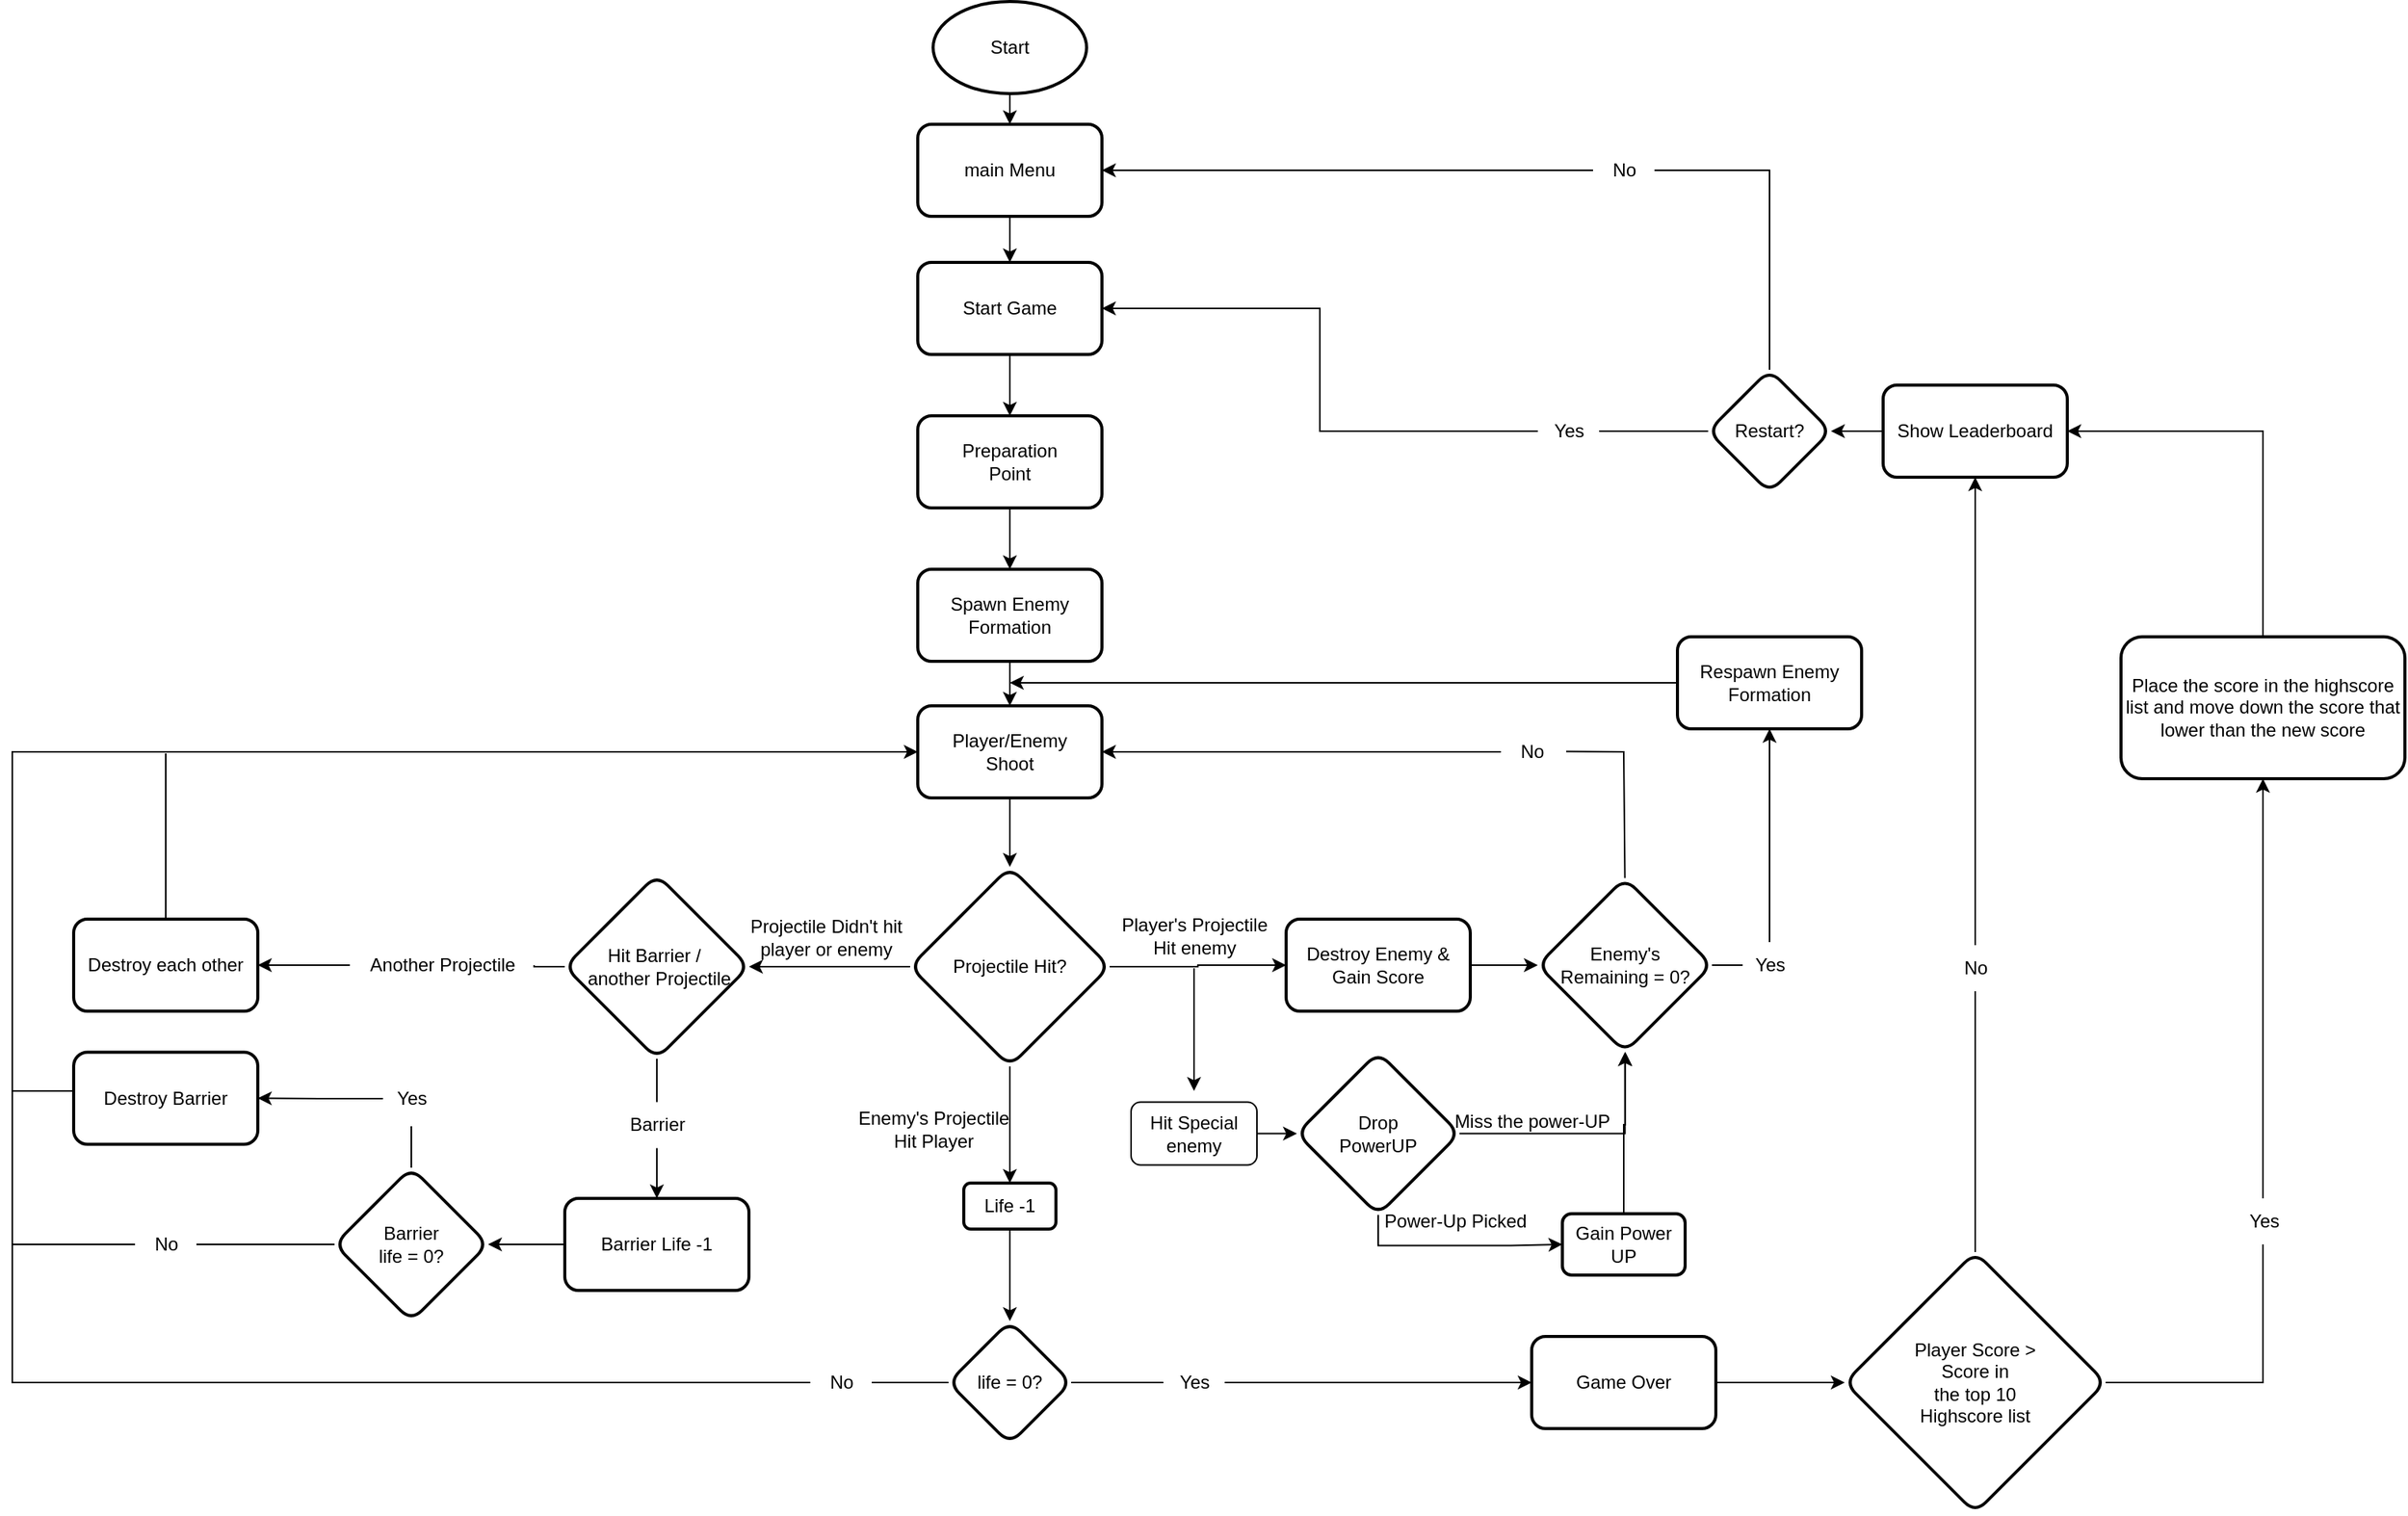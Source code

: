 <mxfile version="20.2.3" type="device"><diagram id="C5RBs43oDa-KdzZeNtuy" name="Page-1"><mxGraphModel dx="1259" dy="1916" grid="1" gridSize="10" guides="1" tooltips="1" connect="1" arrows="1" fold="1" page="1" pageScale="1" pageWidth="827" pageHeight="1169" math="0" shadow="0"><root><mxCell id="WIyWlLk6GJQsqaUBKTNV-0"/><mxCell id="WIyWlLk6GJQsqaUBKTNV-1" parent="WIyWlLk6GJQsqaUBKTNV-0"/><mxCell id="WIyWlLk6GJQsqaUBKTNV-4" value="Yes" style="rounded=0;html=1;jettySize=auto;orthogonalLoop=1;fontSize=11;endArrow=block;endFill=0;endSize=8;strokeWidth=1;shadow=0;labelBackgroundColor=none;edgeStyle=orthogonalEdgeStyle;" parent="WIyWlLk6GJQsqaUBKTNV-1" target="WIyWlLk6GJQsqaUBKTNV-10" edge="1"><mxGeometry y="20" relative="1" as="geometry"><mxPoint as="offset"/><mxPoint x="220" y="250" as="sourcePoint"/></mxGeometry></mxCell><mxCell id="WIyWlLk6GJQsqaUBKTNV-5" value="No" style="edgeStyle=orthogonalEdgeStyle;rounded=0;html=1;jettySize=auto;orthogonalLoop=1;fontSize=11;endArrow=block;endFill=0;endSize=8;strokeWidth=1;shadow=0;labelBackgroundColor=none;" parent="WIyWlLk6GJQsqaUBKTNV-1" target="WIyWlLk6GJQsqaUBKTNV-7" edge="1"><mxGeometry y="10" relative="1" as="geometry"><mxPoint as="offset"/><mxPoint x="270" y="210" as="sourcePoint"/></mxGeometry></mxCell><mxCell id="WIyWlLk6GJQsqaUBKTNV-8" value="No" style="rounded=0;html=1;jettySize=auto;orthogonalLoop=1;fontSize=11;endArrow=block;endFill=0;endSize=8;strokeWidth=1;shadow=0;labelBackgroundColor=none;edgeStyle=orthogonalEdgeStyle;" parent="WIyWlLk6GJQsqaUBKTNV-1" source="WIyWlLk6GJQsqaUBKTNV-10" edge="1"><mxGeometry x="0.333" y="20" relative="1" as="geometry"><mxPoint as="offset"/><mxPoint x="220" y="430" as="targetPoint"/></mxGeometry></mxCell><mxCell id="WIyWlLk6GJQsqaUBKTNV-9" value="Yes" style="edgeStyle=orthogonalEdgeStyle;rounded=0;html=1;jettySize=auto;orthogonalLoop=1;fontSize=11;endArrow=block;endFill=0;endSize=8;strokeWidth=1;shadow=0;labelBackgroundColor=none;" parent="WIyWlLk6GJQsqaUBKTNV-1" source="WIyWlLk6GJQsqaUBKTNV-10" edge="1"><mxGeometry y="10" relative="1" as="geometry"><mxPoint as="offset"/><mxPoint x="320" y="330" as="targetPoint"/></mxGeometry></mxCell><mxCell id="6XY9GC69WKGwOWh9VQ-3-7" value="" style="edgeStyle=orthogonalEdgeStyle;rounded=0;orthogonalLoop=1;jettySize=auto;html=1;" edge="1" parent="WIyWlLk6GJQsqaUBKTNV-1" source="6XY9GC69WKGwOWh9VQ-3-2" target="6XY9GC69WKGwOWh9VQ-3-6"><mxGeometry relative="1" as="geometry"/></mxCell><mxCell id="6XY9GC69WKGwOWh9VQ-3-2" value="Start" style="strokeWidth=2;html=1;shape=mxgraph.flowchart.start_1;whiteSpace=wrap;" vertex="1" parent="WIyWlLk6GJQsqaUBKTNV-1"><mxGeometry x="170" y="-30" width="100" height="60" as="geometry"/></mxCell><mxCell id="6XY9GC69WKGwOWh9VQ-3-11" value="" style="edgeStyle=orthogonalEdgeStyle;rounded=0;orthogonalLoop=1;jettySize=auto;html=1;" edge="1" parent="WIyWlLk6GJQsqaUBKTNV-1" source="6XY9GC69WKGwOWh9VQ-3-6" target="6XY9GC69WKGwOWh9VQ-3-10"><mxGeometry relative="1" as="geometry"/></mxCell><mxCell id="6XY9GC69WKGwOWh9VQ-3-6" value="main Menu" style="rounded=1;whiteSpace=wrap;html=1;strokeWidth=2;" vertex="1" parent="WIyWlLk6GJQsqaUBKTNV-1"><mxGeometry x="160" y="50" width="120" height="60" as="geometry"/></mxCell><mxCell id="6XY9GC69WKGwOWh9VQ-3-13" value="" style="edgeStyle=orthogonalEdgeStyle;rounded=0;orthogonalLoop=1;jettySize=auto;html=1;" edge="1" parent="WIyWlLk6GJQsqaUBKTNV-1" source="6XY9GC69WKGwOWh9VQ-3-10" target="6XY9GC69WKGwOWh9VQ-3-12"><mxGeometry relative="1" as="geometry"/></mxCell><mxCell id="6XY9GC69WKGwOWh9VQ-3-10" value="Start Game" style="whiteSpace=wrap;html=1;rounded=1;strokeWidth=2;" vertex="1" parent="WIyWlLk6GJQsqaUBKTNV-1"><mxGeometry x="160" y="140" width="120" height="60" as="geometry"/></mxCell><mxCell id="6XY9GC69WKGwOWh9VQ-3-15" value="" style="edgeStyle=orthogonalEdgeStyle;rounded=0;orthogonalLoop=1;jettySize=auto;html=1;" edge="1" parent="WIyWlLk6GJQsqaUBKTNV-1" source="6XY9GC69WKGwOWh9VQ-3-12" target="6XY9GC69WKGwOWh9VQ-3-14"><mxGeometry relative="1" as="geometry"/></mxCell><mxCell id="6XY9GC69WKGwOWh9VQ-3-12" value="Preparation&lt;br&gt;Point" style="whiteSpace=wrap;html=1;rounded=1;strokeWidth=2;" vertex="1" parent="WIyWlLk6GJQsqaUBKTNV-1"><mxGeometry x="160" y="240" width="120" height="60" as="geometry"/></mxCell><mxCell id="6XY9GC69WKGwOWh9VQ-3-54" value="" style="edgeStyle=orthogonalEdgeStyle;rounded=0;orthogonalLoop=1;jettySize=auto;html=1;" edge="1" parent="WIyWlLk6GJQsqaUBKTNV-1" source="6XY9GC69WKGwOWh9VQ-3-14" target="6XY9GC69WKGwOWh9VQ-3-53"><mxGeometry relative="1" as="geometry"/></mxCell><mxCell id="6XY9GC69WKGwOWh9VQ-3-14" value="Spawn Enemy&lt;br&gt;Formation" style="whiteSpace=wrap;html=1;rounded=1;strokeWidth=2;" vertex="1" parent="WIyWlLk6GJQsqaUBKTNV-1"><mxGeometry x="160" y="340" width="120" height="60" as="geometry"/></mxCell><mxCell id="6XY9GC69WKGwOWh9VQ-3-34" value="" style="edgeStyle=orthogonalEdgeStyle;rounded=0;orthogonalLoop=1;jettySize=auto;html=1;" edge="1" parent="WIyWlLk6GJQsqaUBKTNV-1" source="6XY9GC69WKGwOWh9VQ-3-18" target="6XY9GC69WKGwOWh9VQ-3-33"><mxGeometry relative="1" as="geometry"/></mxCell><mxCell id="6XY9GC69WKGwOWh9VQ-3-36" value="" style="edgeStyle=orthogonalEdgeStyle;rounded=0;orthogonalLoop=1;jettySize=auto;html=1;entryX=0;entryY=0.5;entryDx=0;entryDy=0;" edge="1" parent="WIyWlLk6GJQsqaUBKTNV-1" source="6XY9GC69WKGwOWh9VQ-3-18" target="6XY9GC69WKGwOWh9VQ-3-35"><mxGeometry relative="1" as="geometry"/></mxCell><mxCell id="6XY9GC69WKGwOWh9VQ-3-142" value="" style="edgeStyle=orthogonalEdgeStyle;rounded=0;orthogonalLoop=1;jettySize=auto;html=1;" edge="1" parent="WIyWlLk6GJQsqaUBKTNV-1" source="6XY9GC69WKGwOWh9VQ-3-18" target="6XY9GC69WKGwOWh9VQ-3-141"><mxGeometry relative="1" as="geometry"/></mxCell><mxCell id="6XY9GC69WKGwOWh9VQ-3-18" value="Projectile Hit?" style="rhombus;whiteSpace=wrap;html=1;rounded=1;strokeWidth=2;" vertex="1" parent="WIyWlLk6GJQsqaUBKTNV-1"><mxGeometry x="155" y="534" width="130" height="130" as="geometry"/></mxCell><mxCell id="6XY9GC69WKGwOWh9VQ-3-69" value="" style="edgeStyle=orthogonalEdgeStyle;rounded=0;orthogonalLoop=1;jettySize=auto;html=1;exitX=0.5;exitY=1;exitDx=0;exitDy=0;entryX=0.5;entryY=0;entryDx=0;entryDy=0;startArrow=none;" edge="1" parent="WIyWlLk6GJQsqaUBKTNV-1" source="6XY9GC69WKGwOWh9VQ-3-72" target="6XY9GC69WKGwOWh9VQ-3-68"><mxGeometry relative="1" as="geometry"/></mxCell><mxCell id="6XY9GC69WKGwOWh9VQ-3-71" value="" style="edgeStyle=orthogonalEdgeStyle;rounded=0;orthogonalLoop=1;jettySize=auto;html=1;startArrow=none;" edge="1" parent="WIyWlLk6GJQsqaUBKTNV-1" source="6XY9GC69WKGwOWh9VQ-3-73" target="6XY9GC69WKGwOWh9VQ-3-70"><mxGeometry relative="1" as="geometry"/></mxCell><mxCell id="6XY9GC69WKGwOWh9VQ-3-33" value="Hit Barrier /&amp;nbsp;&lt;br&gt;&amp;nbsp;another Projectile" style="rhombus;whiteSpace=wrap;html=1;rounded=1;strokeWidth=2;" vertex="1" parent="WIyWlLk6GJQsqaUBKTNV-1"><mxGeometry x="-70" y="539" width="120" height="120" as="geometry"/></mxCell><mxCell id="6XY9GC69WKGwOWh9VQ-3-41" value="" style="edgeStyle=orthogonalEdgeStyle;rounded=0;orthogonalLoop=1;jettySize=auto;html=1;entryX=1;entryY=0.5;entryDx=0;entryDy=0;startArrow=none;" edge="1" parent="WIyWlLk6GJQsqaUBKTNV-1" source="6XY9GC69WKGwOWh9VQ-3-45" target="6XY9GC69WKGwOWh9VQ-3-53"><mxGeometry relative="1" as="geometry"><mxPoint x="430" y="454" as="targetPoint"/><Array as="points"/></mxGeometry></mxCell><mxCell id="6XY9GC69WKGwOWh9VQ-3-44" value="" style="edgeStyle=orthogonalEdgeStyle;rounded=0;orthogonalLoop=1;jettySize=auto;html=1;entryX=0;entryY=0.5;entryDx=0;entryDy=0;" edge="1" parent="WIyWlLk6GJQsqaUBKTNV-1" source="6XY9GC69WKGwOWh9VQ-3-35" target="6XY9GC69WKGwOWh9VQ-3-43"><mxGeometry relative="1" as="geometry"/></mxCell><mxCell id="6XY9GC69WKGwOWh9VQ-3-35" value="Destroy Enemy &amp;amp;&lt;br&gt;Gain Score" style="whiteSpace=wrap;html=1;rounded=1;strokeWidth=2;" vertex="1" parent="WIyWlLk6GJQsqaUBKTNV-1"><mxGeometry x="400" y="568" width="120" height="60" as="geometry"/></mxCell><mxCell id="6XY9GC69WKGwOWh9VQ-3-37" value="Player's Projectile&lt;br&gt;Hit enemy" style="text;html=1;align=center;verticalAlign=middle;resizable=0;points=[];autosize=1;strokeColor=none;fillColor=none;" vertex="1" parent="WIyWlLk6GJQsqaUBKTNV-1"><mxGeometry x="280" y="559" width="120" height="40" as="geometry"/></mxCell><mxCell id="6XY9GC69WKGwOWh9VQ-3-38" value="Projectile Didn't hit&lt;br&gt;player or enemy" style="text;html=1;align=center;verticalAlign=middle;resizable=0;points=[];autosize=1;strokeColor=none;fillColor=none;" vertex="1" parent="WIyWlLk6GJQsqaUBKTNV-1"><mxGeometry x="40" y="560" width="120" height="40" as="geometry"/></mxCell><mxCell id="6XY9GC69WKGwOWh9VQ-3-156" value="" style="edgeStyle=orthogonalEdgeStyle;rounded=0;orthogonalLoop=1;jettySize=auto;html=1;startArrow=none;" edge="1" parent="WIyWlLk6GJQsqaUBKTNV-1" source="6XY9GC69WKGwOWh9VQ-3-157" target="6XY9GC69WKGwOWh9VQ-3-155"><mxGeometry relative="1" as="geometry"/></mxCell><mxCell id="6XY9GC69WKGwOWh9VQ-3-43" value="Enemy's &lt;br&gt;Remaining = 0?" style="rhombus;whiteSpace=wrap;html=1;rounded=1;strokeWidth=2;" vertex="1" parent="WIyWlLk6GJQsqaUBKTNV-1"><mxGeometry x="564" y="541.25" width="113.5" height="113.5" as="geometry"/></mxCell><mxCell id="6XY9GC69WKGwOWh9VQ-3-55" value="" style="edgeStyle=orthogonalEdgeStyle;rounded=0;orthogonalLoop=1;jettySize=auto;html=1;" edge="1" parent="WIyWlLk6GJQsqaUBKTNV-1" source="6XY9GC69WKGwOWh9VQ-3-53" target="6XY9GC69WKGwOWh9VQ-3-18"><mxGeometry relative="1" as="geometry"/></mxCell><mxCell id="6XY9GC69WKGwOWh9VQ-3-53" value="Player/Enemy &lt;br&gt;Shoot" style="whiteSpace=wrap;html=1;rounded=1;strokeWidth=2;" vertex="1" parent="WIyWlLk6GJQsqaUBKTNV-1"><mxGeometry x="160" y="429" width="120" height="60" as="geometry"/></mxCell><mxCell id="6XY9GC69WKGwOWh9VQ-3-62" value="" style="edgeStyle=orthogonalEdgeStyle;rounded=0;orthogonalLoop=1;jettySize=auto;html=1;exitX=0.5;exitY=1;exitDx=0;exitDy=0;" edge="1" parent="WIyWlLk6GJQsqaUBKTNV-1" source="6XY9GC69WKGwOWh9VQ-3-58" target="6XY9GC69WKGwOWh9VQ-3-61"><mxGeometry relative="1" as="geometry"/></mxCell><mxCell id="6XY9GC69WKGwOWh9VQ-3-64" value="" style="edgeStyle=orthogonalEdgeStyle;rounded=0;orthogonalLoop=1;jettySize=auto;html=1;entryX=0.5;entryY=1;entryDx=0;entryDy=0;" edge="1" parent="WIyWlLk6GJQsqaUBKTNV-1" source="6XY9GC69WKGwOWh9VQ-3-58" target="6XY9GC69WKGwOWh9VQ-3-43"><mxGeometry relative="1" as="geometry"><mxPoint x="593" y="707.75" as="targetPoint"/></mxGeometry></mxCell><mxCell id="6XY9GC69WKGwOWh9VQ-3-58" value="Drop &lt;br&gt;PowerUP" style="rhombus;whiteSpace=wrap;html=1;rounded=1;strokeWidth=2;" vertex="1" parent="WIyWlLk6GJQsqaUBKTNV-1"><mxGeometry x="407" y="654.75" width="106" height="106" as="geometry"/></mxCell><mxCell id="6XY9GC69WKGwOWh9VQ-3-65" value="" style="edgeStyle=orthogonalEdgeStyle;rounded=0;orthogonalLoop=1;jettySize=auto;html=1;" edge="1" parent="WIyWlLk6GJQsqaUBKTNV-1" source="6XY9GC69WKGwOWh9VQ-3-61" target="6XY9GC69WKGwOWh9VQ-3-43"><mxGeometry relative="1" as="geometry"><Array as="points"><mxPoint x="620" y="702"/><mxPoint x="621" y="702"/></Array></mxGeometry></mxCell><mxCell id="6XY9GC69WKGwOWh9VQ-3-61" value="Gain Power UP" style="whiteSpace=wrap;html=1;rounded=1;strokeWidth=2;" vertex="1" parent="WIyWlLk6GJQsqaUBKTNV-1"><mxGeometry x="580" y="760" width="80" height="40" as="geometry"/></mxCell><mxCell id="6XY9GC69WKGwOWh9VQ-3-66" value="Power-Up Picked" style="text;html=1;align=center;verticalAlign=middle;resizable=0;points=[];autosize=1;strokeColor=none;fillColor=none;" vertex="1" parent="WIyWlLk6GJQsqaUBKTNV-1"><mxGeometry x="450" y="750" width="120" height="30" as="geometry"/></mxCell><mxCell id="6XY9GC69WKGwOWh9VQ-3-67" value="Miss the power-UP" style="text;html=1;align=center;verticalAlign=middle;resizable=0;points=[];autosize=1;strokeColor=none;fillColor=none;" vertex="1" parent="WIyWlLk6GJQsqaUBKTNV-1"><mxGeometry x="500" y="685" width="120" height="30" as="geometry"/></mxCell><mxCell id="6XY9GC69WKGwOWh9VQ-3-129" value="" style="edgeStyle=orthogonalEdgeStyle;rounded=0;orthogonalLoop=1;jettySize=auto;html=1;entryX=1;entryY=0.5;entryDx=0;entryDy=0;" edge="1" parent="WIyWlLk6GJQsqaUBKTNV-1" source="6XY9GC69WKGwOWh9VQ-3-68" target="6XY9GC69WKGwOWh9VQ-3-75"><mxGeometry relative="1" as="geometry"><mxPoint x="-150" y="780" as="targetPoint"/></mxGeometry></mxCell><mxCell id="6XY9GC69WKGwOWh9VQ-3-68" value="Barrier Life -1" style="whiteSpace=wrap;html=1;rounded=1;strokeWidth=2;" vertex="1" parent="WIyWlLk6GJQsqaUBKTNV-1"><mxGeometry x="-70" y="750" width="120" height="60" as="geometry"/></mxCell><mxCell id="6XY9GC69WKGwOWh9VQ-3-70" value="Destroy each other" style="whiteSpace=wrap;html=1;rounded=1;strokeWidth=2;" vertex="1" parent="WIyWlLk6GJQsqaUBKTNV-1"><mxGeometry x="-390" y="568" width="120" height="60" as="geometry"/></mxCell><mxCell id="6XY9GC69WKGwOWh9VQ-3-133" style="edgeStyle=orthogonalEdgeStyle;rounded=0;orthogonalLoop=1;jettySize=auto;html=1;entryX=1;entryY=0.5;entryDx=0;entryDy=0;startArrow=none;exitX=0.038;exitY=0.508;exitDx=0;exitDy=0;exitPerimeter=0;" edge="1" parent="WIyWlLk6GJQsqaUBKTNV-1" source="6XY9GC69WKGwOWh9VQ-3-137" target="6XY9GC69WKGwOWh9VQ-3-77"><mxGeometry relative="1" as="geometry"><mxPoint x="-170.0" y="680" as="targetPoint"/><mxPoint x="-192" y="685" as="sourcePoint"/></mxGeometry></mxCell><mxCell id="6XY9GC69WKGwOWh9VQ-3-75" value="Barrier &lt;br&gt;life = 0?" style="rhombus;whiteSpace=wrap;html=1;rounded=1;strokeWidth=2;" vertex="1" parent="WIyWlLk6GJQsqaUBKTNV-1"><mxGeometry x="-220" y="730" width="100" height="100" as="geometry"/></mxCell><mxCell id="6XY9GC69WKGwOWh9VQ-3-126" value="" style="edgeStyle=orthogonalEdgeStyle;rounded=0;orthogonalLoop=1;jettySize=auto;html=1;entryX=0;entryY=0.5;entryDx=0;entryDy=0;exitX=0;exitY=0.5;exitDx=0;exitDy=0;" edge="1" parent="WIyWlLk6GJQsqaUBKTNV-1" source="6XY9GC69WKGwOWh9VQ-3-77" target="6XY9GC69WKGwOWh9VQ-3-53"><mxGeometry relative="1" as="geometry"><mxPoint x="140" y="440" as="targetPoint"/><Array as="points"><mxPoint x="-390" y="680"/><mxPoint x="-430" y="680"/><mxPoint x="-430" y="459"/></Array></mxGeometry></mxCell><mxCell id="6XY9GC69WKGwOWh9VQ-3-77" value="Destroy Barrier" style="whiteSpace=wrap;html=1;rounded=1;strokeWidth=2;" vertex="1" parent="WIyWlLk6GJQsqaUBKTNV-1"><mxGeometry x="-390" y="654.75" width="120" height="60" as="geometry"/></mxCell><mxCell id="6XY9GC69WKGwOWh9VQ-3-94" value="" style="endArrow=classic;html=1;rounded=0;" edge="1" parent="WIyWlLk6GJQsqaUBKTNV-1"><mxGeometry width="50" height="50" relative="1" as="geometry"><mxPoint x="340" y="600" as="sourcePoint"/><mxPoint x="340" y="680" as="targetPoint"/></mxGeometry></mxCell><mxCell id="6XY9GC69WKGwOWh9VQ-3-97" value="" style="edgeStyle=orthogonalEdgeStyle;rounded=0;orthogonalLoop=1;jettySize=auto;html=1;" edge="1" parent="WIyWlLk6GJQsqaUBKTNV-1" source="6XY9GC69WKGwOWh9VQ-3-95" target="6XY9GC69WKGwOWh9VQ-3-58"><mxGeometry relative="1" as="geometry"/></mxCell><mxCell id="6XY9GC69WKGwOWh9VQ-3-95" value="Hit Special &lt;br&gt;enemy" style="rounded=1;whiteSpace=wrap;html=1;" vertex="1" parent="WIyWlLk6GJQsqaUBKTNV-1"><mxGeometry x="299" y="687.25" width="82" height="41" as="geometry"/></mxCell><mxCell id="6XY9GC69WKGwOWh9VQ-3-45" value="No" style="text;html=1;align=center;verticalAlign=middle;resizable=0;points=[];autosize=1;strokeColor=none;fillColor=none;" vertex="1" parent="WIyWlLk6GJQsqaUBKTNV-1"><mxGeometry x="540" y="444" width="40" height="30" as="geometry"/></mxCell><mxCell id="6XY9GC69WKGwOWh9VQ-3-113" value="" style="endArrow=none;html=1;rounded=0;entryX=0.5;entryY=0;entryDx=0;entryDy=0;exitX=1.062;exitY=0.492;exitDx=0;exitDy=0;exitPerimeter=0;" edge="1" parent="WIyWlLk6GJQsqaUBKTNV-1" source="6XY9GC69WKGwOWh9VQ-3-45" target="6XY9GC69WKGwOWh9VQ-3-43"><mxGeometry width="50" height="50" relative="1" as="geometry"><mxPoint x="600" y="630" as="sourcePoint"/><mxPoint x="650" y="580" as="targetPoint"/><Array as="points"><mxPoint x="620" y="459"/></Array></mxGeometry></mxCell><mxCell id="6XY9GC69WKGwOWh9VQ-3-72" value="Barrier" style="text;html=1;align=center;verticalAlign=middle;resizable=0;points=[];autosize=1;strokeColor=none;fillColor=none;" vertex="1" parent="WIyWlLk6GJQsqaUBKTNV-1"><mxGeometry x="-40" y="687.25" width="60" height="30" as="geometry"/></mxCell><mxCell id="6XY9GC69WKGwOWh9VQ-3-115" value="" style="edgeStyle=orthogonalEdgeStyle;rounded=0;orthogonalLoop=1;jettySize=auto;html=1;exitX=0.5;exitY=1;exitDx=0;exitDy=0;entryX=0.5;entryY=0;entryDx=0;entryDy=0;endArrow=none;" edge="1" parent="WIyWlLk6GJQsqaUBKTNV-1" source="6XY9GC69WKGwOWh9VQ-3-33" target="6XY9GC69WKGwOWh9VQ-3-72"><mxGeometry relative="1" as="geometry"><mxPoint x="-10" y="659" as="sourcePoint"/><mxPoint x="-10" y="750" as="targetPoint"/></mxGeometry></mxCell><mxCell id="6XY9GC69WKGwOWh9VQ-3-73" value="Another Projectile" style="text;html=1;align=center;verticalAlign=middle;resizable=0;points=[];autosize=1;strokeColor=none;fillColor=none;" vertex="1" parent="WIyWlLk6GJQsqaUBKTNV-1"><mxGeometry x="-210" y="583" width="120" height="30" as="geometry"/></mxCell><mxCell id="6XY9GC69WKGwOWh9VQ-3-116" value="" style="edgeStyle=orthogonalEdgeStyle;rounded=0;orthogonalLoop=1;jettySize=auto;html=1;endArrow=none;" edge="1" parent="WIyWlLk6GJQsqaUBKTNV-1" source="6XY9GC69WKGwOWh9VQ-3-33" target="6XY9GC69WKGwOWh9VQ-3-73"><mxGeometry relative="1" as="geometry"><mxPoint x="-70" y="599" as="sourcePoint"/><mxPoint x="-250" y="598.0" as="targetPoint"/></mxGeometry></mxCell><mxCell id="6XY9GC69WKGwOWh9VQ-3-123" value="No" style="text;html=1;align=center;verticalAlign=middle;resizable=0;points=[];autosize=1;strokeColor=none;fillColor=none;" vertex="1" parent="WIyWlLk6GJQsqaUBKTNV-1"><mxGeometry x="-350" y="765" width="40" height="30" as="geometry"/></mxCell><mxCell id="6XY9GC69WKGwOWh9VQ-3-124" value="" style="edgeStyle=orthogonalEdgeStyle;rounded=0;orthogonalLoop=1;jettySize=auto;html=1;endArrow=none;" edge="1" parent="WIyWlLk6GJQsqaUBKTNV-1" source="6XY9GC69WKGwOWh9VQ-3-75" target="6XY9GC69WKGwOWh9VQ-3-123"><mxGeometry relative="1" as="geometry"><mxPoint x="-290" y="780" as="sourcePoint"/><mxPoint x="-360" y="780" as="targetPoint"/></mxGeometry></mxCell><mxCell id="6XY9GC69WKGwOWh9VQ-3-127" value="" style="endArrow=none;html=1;rounded=0;" edge="1" parent="WIyWlLk6GJQsqaUBKTNV-1" target="6XY9GC69WKGwOWh9VQ-3-123"><mxGeometry width="50" height="50" relative="1" as="geometry"><mxPoint x="-430" y="680" as="sourcePoint"/><mxPoint x="-240" y="510" as="targetPoint"/><Array as="points"><mxPoint x="-430" y="780"/></Array></mxGeometry></mxCell><mxCell id="6XY9GC69WKGwOWh9VQ-3-136" value="" style="endArrow=none;html=1;rounded=0;entryX=0.5;entryY=0;entryDx=0;entryDy=0;" edge="1" parent="WIyWlLk6GJQsqaUBKTNV-1" target="6XY9GC69WKGwOWh9VQ-3-70"><mxGeometry width="50" height="50" relative="1" as="geometry"><mxPoint x="-330" y="460" as="sourcePoint"/><mxPoint x="-200" y="660" as="targetPoint"/></mxGeometry></mxCell><mxCell id="6XY9GC69WKGwOWh9VQ-3-137" value="Yes" style="text;html=1;align=center;verticalAlign=middle;resizable=0;points=[];autosize=1;strokeColor=none;fillColor=none;" vertex="1" parent="WIyWlLk6GJQsqaUBKTNV-1"><mxGeometry x="-190" y="669.75" width="40" height="30" as="geometry"/></mxCell><mxCell id="6XY9GC69WKGwOWh9VQ-3-140" value="" style="edgeStyle=orthogonalEdgeStyle;rounded=0;orthogonalLoop=1;jettySize=auto;html=1;entryX=0.5;entryY=1.108;entryDx=0;entryDy=0;exitX=0.5;exitY=0;exitDx=0;exitDy=0;endArrow=none;entryPerimeter=0;" edge="1" parent="WIyWlLk6GJQsqaUBKTNV-1" source="6XY9GC69WKGwOWh9VQ-3-75" target="6XY9GC69WKGwOWh9VQ-3-137"><mxGeometry relative="1" as="geometry"><mxPoint x="-270" y="684.75" as="targetPoint"/><mxPoint x="-170" y="730" as="sourcePoint"/></mxGeometry></mxCell><mxCell id="6XY9GC69WKGwOWh9VQ-3-145" value="" style="edgeStyle=orthogonalEdgeStyle;rounded=0;orthogonalLoop=1;jettySize=auto;html=1;" edge="1" parent="WIyWlLk6GJQsqaUBKTNV-1" source="6XY9GC69WKGwOWh9VQ-3-141" target="6XY9GC69WKGwOWh9VQ-3-144"><mxGeometry relative="1" as="geometry"/></mxCell><mxCell id="6XY9GC69WKGwOWh9VQ-3-141" value="Life -1" style="whiteSpace=wrap;html=1;rounded=1;strokeWidth=2;" vertex="1" parent="WIyWlLk6GJQsqaUBKTNV-1"><mxGeometry x="190" y="740" width="60" height="30" as="geometry"/></mxCell><mxCell id="6XY9GC69WKGwOWh9VQ-3-143" value="Enemy's Projectile &lt;br&gt;Hit Player" style="text;html=1;align=center;verticalAlign=middle;resizable=0;points=[];autosize=1;strokeColor=none;fillColor=none;" vertex="1" parent="WIyWlLk6GJQsqaUBKTNV-1"><mxGeometry x="110" y="685" width="120" height="40" as="geometry"/></mxCell><mxCell id="6XY9GC69WKGwOWh9VQ-3-147" value="" style="edgeStyle=orthogonalEdgeStyle;rounded=0;orthogonalLoop=1;jettySize=auto;html=1;startArrow=none;" edge="1" parent="WIyWlLk6GJQsqaUBKTNV-1" source="6XY9GC69WKGwOWh9VQ-3-152" target="6XY9GC69WKGwOWh9VQ-3-146"><mxGeometry relative="1" as="geometry"/></mxCell><mxCell id="6XY9GC69WKGwOWh9VQ-3-144" value="life = 0?" style="rhombus;whiteSpace=wrap;html=1;rounded=1;strokeWidth=2;" vertex="1" parent="WIyWlLk6GJQsqaUBKTNV-1"><mxGeometry x="180" y="830" width="80" height="80" as="geometry"/></mxCell><mxCell id="6XY9GC69WKGwOWh9VQ-3-162" value="" style="edgeStyle=orthogonalEdgeStyle;rounded=0;orthogonalLoop=1;jettySize=auto;html=1;" edge="1" parent="WIyWlLk6GJQsqaUBKTNV-1" source="6XY9GC69WKGwOWh9VQ-3-146" target="6XY9GC69WKGwOWh9VQ-3-161"><mxGeometry relative="1" as="geometry"/></mxCell><mxCell id="6XY9GC69WKGwOWh9VQ-3-146" value="Game Over" style="whiteSpace=wrap;html=1;rounded=1;strokeWidth=2;" vertex="1" parent="WIyWlLk6GJQsqaUBKTNV-1"><mxGeometry x="560" y="840" width="120" height="60" as="geometry"/></mxCell><mxCell id="6XY9GC69WKGwOWh9VQ-3-150" value="No" style="text;html=1;align=center;verticalAlign=middle;resizable=0;points=[];autosize=1;strokeColor=none;fillColor=none;" vertex="1" parent="WIyWlLk6GJQsqaUBKTNV-1"><mxGeometry x="90" y="855" width="40" height="30" as="geometry"/></mxCell><mxCell id="6XY9GC69WKGwOWh9VQ-3-151" value="" style="edgeStyle=orthogonalEdgeStyle;rounded=0;orthogonalLoop=1;jettySize=auto;html=1;endArrow=none;" edge="1" parent="WIyWlLk6GJQsqaUBKTNV-1" source="6XY9GC69WKGwOWh9VQ-3-144" target="6XY9GC69WKGwOWh9VQ-3-150"><mxGeometry relative="1" as="geometry"><mxPoint x="180" y="870" as="sourcePoint"/><mxPoint x="-10" y="870" as="targetPoint"/></mxGeometry></mxCell><mxCell id="6XY9GC69WKGwOWh9VQ-3-152" value="Yes" style="text;html=1;align=center;verticalAlign=middle;resizable=0;points=[];autosize=1;strokeColor=none;fillColor=none;" vertex="1" parent="WIyWlLk6GJQsqaUBKTNV-1"><mxGeometry x="320" y="855" width="40" height="30" as="geometry"/></mxCell><mxCell id="6XY9GC69WKGwOWh9VQ-3-153" value="" style="edgeStyle=orthogonalEdgeStyle;rounded=0;orthogonalLoop=1;jettySize=auto;html=1;endArrow=none;" edge="1" parent="WIyWlLk6GJQsqaUBKTNV-1" source="6XY9GC69WKGwOWh9VQ-3-144" target="6XY9GC69WKGwOWh9VQ-3-152"><mxGeometry relative="1" as="geometry"><mxPoint x="260" y="870" as="sourcePoint"/><mxPoint x="470" y="870" as="targetPoint"/></mxGeometry></mxCell><mxCell id="6XY9GC69WKGwOWh9VQ-3-154" value="" style="endArrow=none;html=1;rounded=0;entryX=0;entryY=0.5;entryDx=0;entryDy=0;entryPerimeter=0;" edge="1" parent="WIyWlLk6GJQsqaUBKTNV-1" target="6XY9GC69WKGwOWh9VQ-3-150"><mxGeometry width="50" height="50" relative="1" as="geometry"><mxPoint x="-430" y="780" as="sourcePoint"/><mxPoint x="-10" y="880" as="targetPoint"/><Array as="points"><mxPoint x="-430" y="870"/></Array></mxGeometry></mxCell><mxCell id="6XY9GC69WKGwOWh9VQ-3-160" value="" style="edgeStyle=orthogonalEdgeStyle;rounded=0;orthogonalLoop=1;jettySize=auto;html=1;" edge="1" parent="WIyWlLk6GJQsqaUBKTNV-1" source="6XY9GC69WKGwOWh9VQ-3-155"><mxGeometry relative="1" as="geometry"><mxPoint x="220" y="414" as="targetPoint"/></mxGeometry></mxCell><mxCell id="6XY9GC69WKGwOWh9VQ-3-155" value="Respawn Enemy&lt;br&gt;Formation" style="whiteSpace=wrap;html=1;rounded=1;strokeWidth=2;" vertex="1" parent="WIyWlLk6GJQsqaUBKTNV-1"><mxGeometry x="655" y="384" width="120" height="60" as="geometry"/></mxCell><mxCell id="6XY9GC69WKGwOWh9VQ-3-157" value="Yes" style="text;html=1;align=center;verticalAlign=middle;resizable=0;points=[];autosize=1;strokeColor=none;fillColor=none;" vertex="1" parent="WIyWlLk6GJQsqaUBKTNV-1"><mxGeometry x="695" y="583" width="40" height="30" as="geometry"/></mxCell><mxCell id="6XY9GC69WKGwOWh9VQ-3-158" value="" style="edgeStyle=orthogonalEdgeStyle;rounded=0;orthogonalLoop=1;jettySize=auto;html=1;endArrow=none;" edge="1" parent="WIyWlLk6GJQsqaUBKTNV-1" source="6XY9GC69WKGwOWh9VQ-3-43" target="6XY9GC69WKGwOWh9VQ-3-157"><mxGeometry relative="1" as="geometry"><mxPoint x="677.5" y="598.0" as="sourcePoint"/><mxPoint x="780.0" y="400" as="targetPoint"/></mxGeometry></mxCell><mxCell id="6XY9GC69WKGwOWh9VQ-3-164" value="" style="edgeStyle=orthogonalEdgeStyle;rounded=0;orthogonalLoop=1;jettySize=auto;html=1;startArrow=none;" edge="1" parent="WIyWlLk6GJQsqaUBKTNV-1" source="6XY9GC69WKGwOWh9VQ-3-182" target="6XY9GC69WKGwOWh9VQ-3-163"><mxGeometry relative="1" as="geometry"/></mxCell><mxCell id="6XY9GC69WKGwOWh9VQ-3-173" style="edgeStyle=orthogonalEdgeStyle;rounded=0;orthogonalLoop=1;jettySize=auto;html=1;entryX=0.5;entryY=1;entryDx=0;entryDy=0;startArrow=none;" edge="1" parent="WIyWlLk6GJQsqaUBKTNV-1" source="6XY9GC69WKGwOWh9VQ-3-184" target="6XY9GC69WKGwOWh9VQ-3-171"><mxGeometry relative="1" as="geometry"/></mxCell><mxCell id="6XY9GC69WKGwOWh9VQ-3-161" value="Player Score &amp;gt; &lt;br&gt;Score in&lt;br&gt;the top 10 &lt;br&gt;Highscore list" style="rhombus;whiteSpace=wrap;html=1;rounded=1;strokeWidth=2;" vertex="1" parent="WIyWlLk6GJQsqaUBKTNV-1"><mxGeometry x="764" y="785" width="170" height="170" as="geometry"/></mxCell><mxCell id="6XY9GC69WKGwOWh9VQ-3-172" value="" style="edgeStyle=orthogonalEdgeStyle;rounded=0;orthogonalLoop=1;jettySize=auto;html=1;" edge="1" parent="WIyWlLk6GJQsqaUBKTNV-1" source="6XY9GC69WKGwOWh9VQ-3-163" target="6XY9GC69WKGwOWh9VQ-3-171"><mxGeometry relative="1" as="geometry"><Array as="points"><mxPoint x="1036" y="250"/></Array></mxGeometry></mxCell><mxCell id="6XY9GC69WKGwOWh9VQ-3-163" value="Place the score in the highscore list and move down the score that lower than the new score" style="whiteSpace=wrap;html=1;rounded=1;strokeWidth=2;" vertex="1" parent="WIyWlLk6GJQsqaUBKTNV-1"><mxGeometry x="944" y="384" width="185" height="92.5" as="geometry"/></mxCell><mxCell id="6XY9GC69WKGwOWh9VQ-3-175" value="" style="edgeStyle=orthogonalEdgeStyle;rounded=0;orthogonalLoop=1;jettySize=auto;html=1;" edge="1" parent="WIyWlLk6GJQsqaUBKTNV-1" source="6XY9GC69WKGwOWh9VQ-3-171" target="6XY9GC69WKGwOWh9VQ-3-174"><mxGeometry relative="1" as="geometry"/></mxCell><mxCell id="6XY9GC69WKGwOWh9VQ-3-171" value="Show Leaderboard" style="whiteSpace=wrap;html=1;rounded=1;strokeWidth=2;" vertex="1" parent="WIyWlLk6GJQsqaUBKTNV-1"><mxGeometry x="789" y="220" width="120" height="60" as="geometry"/></mxCell><mxCell id="6XY9GC69WKGwOWh9VQ-3-176" style="edgeStyle=orthogonalEdgeStyle;rounded=0;orthogonalLoop=1;jettySize=auto;html=1;entryX=1;entryY=0.5;entryDx=0;entryDy=0;startArrow=none;" edge="1" parent="WIyWlLk6GJQsqaUBKTNV-1" source="6XY9GC69WKGwOWh9VQ-3-178" target="6XY9GC69WKGwOWh9VQ-3-10"><mxGeometry relative="1" as="geometry"/></mxCell><mxCell id="6XY9GC69WKGwOWh9VQ-3-177" style="edgeStyle=orthogonalEdgeStyle;rounded=0;orthogonalLoop=1;jettySize=auto;html=1;entryX=1;entryY=0.5;entryDx=0;entryDy=0;startArrow=none;" edge="1" parent="WIyWlLk6GJQsqaUBKTNV-1" source="6XY9GC69WKGwOWh9VQ-3-180" target="6XY9GC69WKGwOWh9VQ-3-6"><mxGeometry relative="1" as="geometry"><Array as="points"/></mxGeometry></mxCell><mxCell id="6XY9GC69WKGwOWh9VQ-3-174" value="Restart?" style="rhombus;whiteSpace=wrap;html=1;rounded=1;strokeWidth=2;" vertex="1" parent="WIyWlLk6GJQsqaUBKTNV-1"><mxGeometry x="675" y="210" width="80" height="80" as="geometry"/></mxCell><mxCell id="6XY9GC69WKGwOWh9VQ-3-178" value="Yes" style="text;html=1;align=center;verticalAlign=middle;resizable=0;points=[];autosize=1;strokeColor=none;fillColor=none;" vertex="1" parent="WIyWlLk6GJQsqaUBKTNV-1"><mxGeometry x="564" y="235" width="40" height="30" as="geometry"/></mxCell><mxCell id="6XY9GC69WKGwOWh9VQ-3-179" value="" style="edgeStyle=orthogonalEdgeStyle;rounded=0;orthogonalLoop=1;jettySize=auto;html=1;entryX=1;entryY=0.5;entryDx=0;entryDy=0;endArrow=none;" edge="1" parent="WIyWlLk6GJQsqaUBKTNV-1" source="6XY9GC69WKGwOWh9VQ-3-174" target="6XY9GC69WKGwOWh9VQ-3-178"><mxGeometry relative="1" as="geometry"><mxPoint x="675" y="250" as="sourcePoint"/><mxPoint x="280" y="170" as="targetPoint"/></mxGeometry></mxCell><mxCell id="6XY9GC69WKGwOWh9VQ-3-180" value="No" style="text;html=1;align=center;verticalAlign=middle;resizable=0;points=[];autosize=1;strokeColor=none;fillColor=none;" vertex="1" parent="WIyWlLk6GJQsqaUBKTNV-1"><mxGeometry x="600" y="65" width="40" height="30" as="geometry"/></mxCell><mxCell id="6XY9GC69WKGwOWh9VQ-3-181" value="" style="edgeStyle=orthogonalEdgeStyle;rounded=0;orthogonalLoop=1;jettySize=auto;html=1;entryX=1;entryY=0.5;entryDx=0;entryDy=0;endArrow=none;" edge="1" parent="WIyWlLk6GJQsqaUBKTNV-1" source="6XY9GC69WKGwOWh9VQ-3-174" target="6XY9GC69WKGwOWh9VQ-3-180"><mxGeometry relative="1" as="geometry"><mxPoint x="715" y="210" as="sourcePoint"/><mxPoint x="280" y="80" as="targetPoint"/><Array as="points"><mxPoint x="715" y="80"/></Array></mxGeometry></mxCell><mxCell id="6XY9GC69WKGwOWh9VQ-3-182" value="Yes" style="text;html=1;align=center;verticalAlign=middle;resizable=0;points=[];autosize=1;strokeColor=none;fillColor=none;" vertex="1" parent="WIyWlLk6GJQsqaUBKTNV-1"><mxGeometry x="1016.5" y="750" width="40" height="30" as="geometry"/></mxCell><mxCell id="6XY9GC69WKGwOWh9VQ-3-183" value="" style="edgeStyle=orthogonalEdgeStyle;rounded=0;orthogonalLoop=1;jettySize=auto;html=1;endArrow=none;" edge="1" parent="WIyWlLk6GJQsqaUBKTNV-1" source="6XY9GC69WKGwOWh9VQ-3-161" target="6XY9GC69WKGwOWh9VQ-3-182"><mxGeometry relative="1" as="geometry"><mxPoint x="934.0" y="870.0" as="sourcePoint"/><mxPoint x="1036.5" y="476.5" as="targetPoint"/></mxGeometry></mxCell><mxCell id="6XY9GC69WKGwOWh9VQ-3-184" value="No" style="text;html=1;align=center;verticalAlign=middle;resizable=0;points=[];autosize=1;strokeColor=none;fillColor=none;" vertex="1" parent="WIyWlLk6GJQsqaUBKTNV-1"><mxGeometry x="829" y="585" width="40" height="30" as="geometry"/></mxCell><mxCell id="6XY9GC69WKGwOWh9VQ-3-185" value="" style="edgeStyle=orthogonalEdgeStyle;rounded=0;orthogonalLoop=1;jettySize=auto;html=1;entryX=0.5;entryY=1;entryDx=0;entryDy=0;endArrow=none;" edge="1" parent="WIyWlLk6GJQsqaUBKTNV-1" source="6XY9GC69WKGwOWh9VQ-3-161" target="6XY9GC69WKGwOWh9VQ-3-184"><mxGeometry relative="1" as="geometry"><mxPoint x="849" y="785" as="sourcePoint"/><mxPoint x="849" y="280" as="targetPoint"/></mxGeometry></mxCell></root></mxGraphModel></diagram></mxfile>